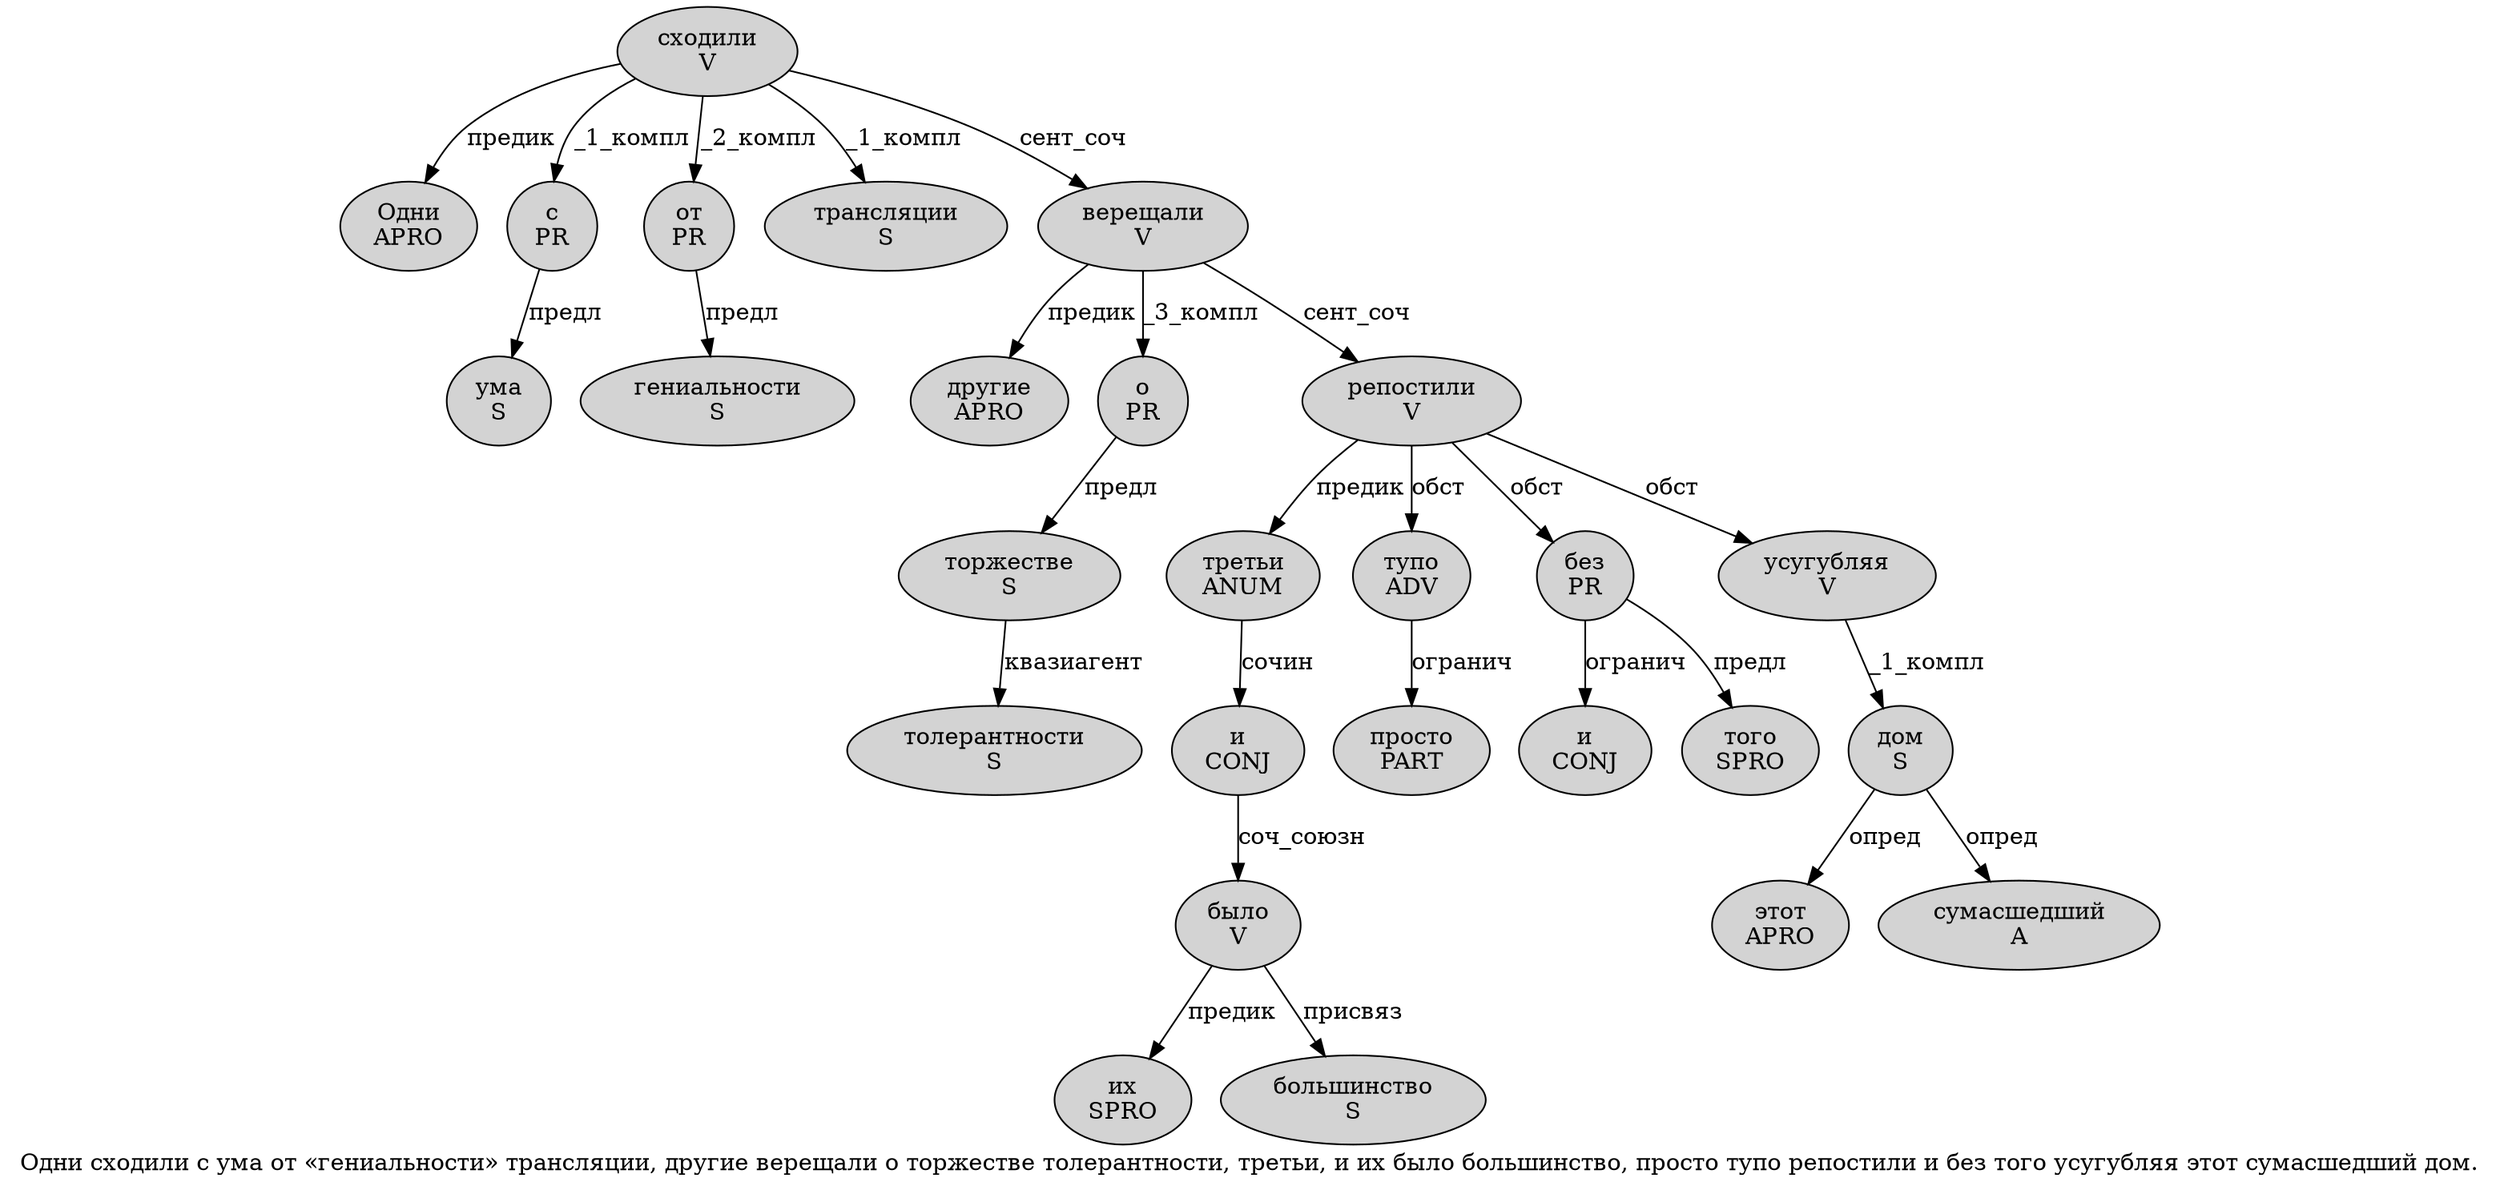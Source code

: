 digraph SENTENCE_4245 {
	graph [label="Одни сходили с ума от «гениальности» трансляции, другие верещали о торжестве толерантности, третьи, и их было большинство, просто тупо репостили и без того усугубляя этот сумасшедший дом."]
	node [style=filled]
		0 [label="Одни
APRO" color="" fillcolor=lightgray penwidth=1 shape=ellipse]
		1 [label="сходили
V" color="" fillcolor=lightgray penwidth=1 shape=ellipse]
		2 [label="с
PR" color="" fillcolor=lightgray penwidth=1 shape=ellipse]
		3 [label="ума
S" color="" fillcolor=lightgray penwidth=1 shape=ellipse]
		4 [label="от
PR" color="" fillcolor=lightgray penwidth=1 shape=ellipse]
		6 [label="гениальности
S" color="" fillcolor=lightgray penwidth=1 shape=ellipse]
		8 [label="трансляции
S" color="" fillcolor=lightgray penwidth=1 shape=ellipse]
		10 [label="другие
APRO" color="" fillcolor=lightgray penwidth=1 shape=ellipse]
		11 [label="верещали
V" color="" fillcolor=lightgray penwidth=1 shape=ellipse]
		12 [label="о
PR" color="" fillcolor=lightgray penwidth=1 shape=ellipse]
		13 [label="торжестве
S" color="" fillcolor=lightgray penwidth=1 shape=ellipse]
		14 [label="толерантности
S" color="" fillcolor=lightgray penwidth=1 shape=ellipse]
		16 [label="третьи
ANUM" color="" fillcolor=lightgray penwidth=1 shape=ellipse]
		18 [label="и
CONJ" color="" fillcolor=lightgray penwidth=1 shape=ellipse]
		19 [label="их
SPRO" color="" fillcolor=lightgray penwidth=1 shape=ellipse]
		20 [label="было
V" color="" fillcolor=lightgray penwidth=1 shape=ellipse]
		21 [label="большинство
S" color="" fillcolor=lightgray penwidth=1 shape=ellipse]
		23 [label="просто
PART" color="" fillcolor=lightgray penwidth=1 shape=ellipse]
		24 [label="тупо
ADV" color="" fillcolor=lightgray penwidth=1 shape=ellipse]
		25 [label="репостили
V" color="" fillcolor=lightgray penwidth=1 shape=ellipse]
		26 [label="и
CONJ" color="" fillcolor=lightgray penwidth=1 shape=ellipse]
		27 [label="без
PR" color="" fillcolor=lightgray penwidth=1 shape=ellipse]
		28 [label="того
SPRO" color="" fillcolor=lightgray penwidth=1 shape=ellipse]
		29 [label="усугубляя
V" color="" fillcolor=lightgray penwidth=1 shape=ellipse]
		30 [label="этот
APRO" color="" fillcolor=lightgray penwidth=1 shape=ellipse]
		31 [label="сумасшедший
A" color="" fillcolor=lightgray penwidth=1 shape=ellipse]
		32 [label="дом
S" color="" fillcolor=lightgray penwidth=1 shape=ellipse]
			13 -> 14 [label="квазиагент"]
			24 -> 23 [label="огранич"]
			18 -> 20 [label="соч_союзн"]
			1 -> 0 [label="предик"]
			1 -> 2 [label="_1_компл"]
			1 -> 4 [label="_2_компл"]
			1 -> 8 [label="_1_компл"]
			1 -> 11 [label="сент_соч"]
			16 -> 18 [label="сочин"]
			27 -> 26 [label="огранич"]
			27 -> 28 [label="предл"]
			25 -> 16 [label="предик"]
			25 -> 24 [label="обст"]
			25 -> 27 [label="обст"]
			25 -> 29 [label="обст"]
			4 -> 6 [label="предл"]
			12 -> 13 [label="предл"]
			20 -> 19 [label="предик"]
			20 -> 21 [label="присвяз"]
			11 -> 10 [label="предик"]
			11 -> 12 [label="_3_компл"]
			11 -> 25 [label="сент_соч"]
			29 -> 32 [label="_1_компл"]
			2 -> 3 [label="предл"]
			32 -> 30 [label="опред"]
			32 -> 31 [label="опред"]
}